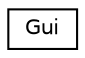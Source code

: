 digraph "Graphical Class Hierarchy"
{
 // LATEX_PDF_SIZE
  edge [fontname="Helvetica",fontsize="10",labelfontname="Helvetica",labelfontsize="10"];
  node [fontname="Helvetica",fontsize="10",shape=record];
  rankdir="LR";
  Node0 [label="Gui",height=0.2,width=0.4,color="black", fillcolor="white", style="filled",URL="$struct_gui.html",tooltip=" "];
}
